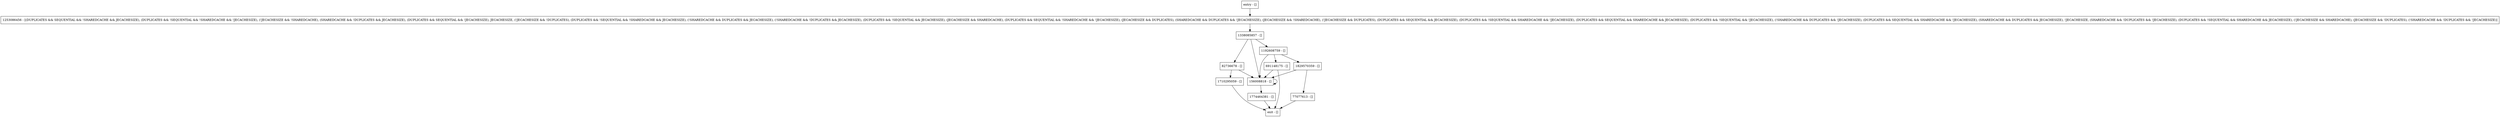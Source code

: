 digraph putInternal {
node [shape=record];
1829570359 [label="1829570359 - []"];
77077613 [label="77077613 - []"];
1774464381 [label="1774464381 - []"];
82736678 [label="82736678 - []"];
1192608759 [label="1192608759 - []"];
691148175 [label="691148175 - []"];
entry [label="entry - []"];
exit [label="exit - []"];
1338085857 [label="1338085857 - []"];
156008818 [label="156008818 - []"];
1253086456 [label="1253086456 - [(DUPLICATES && SEQUENTIAL && !SHAREDCACHE && JECACHESIZE), (DUPLICATES && !SEQUENTIAL && !SHAREDCACHE && !JECACHESIZE), (!JECACHESIZE && !SHAREDCACHE), (SHAREDCACHE && !DUPLICATES && JECACHESIZE), (DUPLICATES && SEQUENTIAL && !JECACHESIZE), JECACHESIZE, (!JECACHESIZE && !DUPLICATES), (DUPLICATES && !SEQUENTIAL && !SHAREDCACHE && JECACHESIZE), (!SHAREDCACHE && DUPLICATES && JECACHESIZE), (!SHAREDCACHE && !DUPLICATES && JECACHESIZE), (DUPLICATES && !SEQUENTIAL && JECACHESIZE), (JECACHESIZE && SHAREDCACHE), (DUPLICATES && SEQUENTIAL && !SHAREDCACHE && !JECACHESIZE), (JECACHESIZE && DUPLICATES), (SHAREDCACHE && DUPLICATES && !JECACHESIZE), (JECACHESIZE && !SHAREDCACHE), (!JECACHESIZE && DUPLICATES), (DUPLICATES && SEQUENTIAL && JECACHESIZE), (DUPLICATES && !SEQUENTIAL && SHAREDCACHE && !JECACHESIZE), (DUPLICATES && SEQUENTIAL && SHAREDCACHE && JECACHESIZE), (DUPLICATES && !SEQUENTIAL && !JECACHESIZE), (!SHAREDCACHE && DUPLICATES && !JECACHESIZE), (DUPLICATES && SEQUENTIAL && SHAREDCACHE && !JECACHESIZE), (SHAREDCACHE && DUPLICATES && JECACHESIZE), !JECACHESIZE, (SHAREDCACHE && !DUPLICATES && !JECACHESIZE), (DUPLICATES && !SEQUENTIAL && SHAREDCACHE && JECACHESIZE), (!JECACHESIZE && SHAREDCACHE), (JECACHESIZE && !DUPLICATES), (!SHAREDCACHE && !DUPLICATES && !JECACHESIZE)]"];
1710295059 [label="1710295059 - []"];
entry;
exit;
1829570359 -> 156008818;
1829570359 -> 77077613;
77077613 -> exit;
1774464381 -> exit;
82736678 -> 156008818;
82736678 -> 1710295059;
1192608759 -> 691148175;
1192608759 -> 1829570359;
1192608759 -> 156008818;
691148175 -> exit;
691148175 -> 156008818;
entry -> 1253086456;
1338085857 -> 1192608759;
1338085857 -> 156008818;
1338085857 -> 82736678;
156008818 -> 156008818;
156008818 -> 1774464381;
1253086456 -> 1338085857;
1710295059 -> exit;
}
